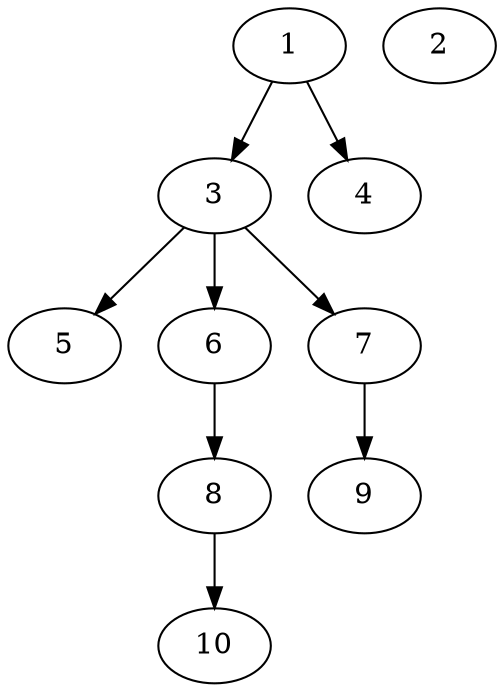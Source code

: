 // DAG automatically generated by daggen at Thu Oct  3 13:58:05 2019
// ./daggen --dot -n 10 --ccr 0.5 --fat 0.5 --regular 0.9 --density 0.5 --mindata 5242880 --maxdata 52428800 
digraph G {
  1 [size="34768896", alpha="0.14", expect_size="17384448"] 
  1 -> 3 [size ="17384448"]
  1 -> 4 [size ="17384448"]
  2 [size="13369344", alpha="0.14", expect_size="6684672"] 
  3 [size="27881472", alpha="0.20", expect_size="13940736"] 
  3 -> 5 [size ="13940736"]
  3 -> 6 [size ="13940736"]
  3 -> 7 [size ="13940736"]
  4 [size="48603136", alpha="0.07", expect_size="24301568"] 
  5 [size="87726080", alpha="0.16", expect_size="43863040"] 
  6 [size="34340864", alpha="0.14", expect_size="17170432"] 
  6 -> 8 [size ="17170432"]
  7 [size="53241856", alpha="0.09", expect_size="26620928"] 
  7 -> 9 [size ="26620928"]
  8 [size="61829120", alpha="0.05", expect_size="30914560"] 
  8 -> 10 [size ="30914560"]
  9 [size="102518784", alpha="0.09", expect_size="51259392"] 
  10 [size="30414848", alpha="0.14", expect_size="15207424"] 
}
